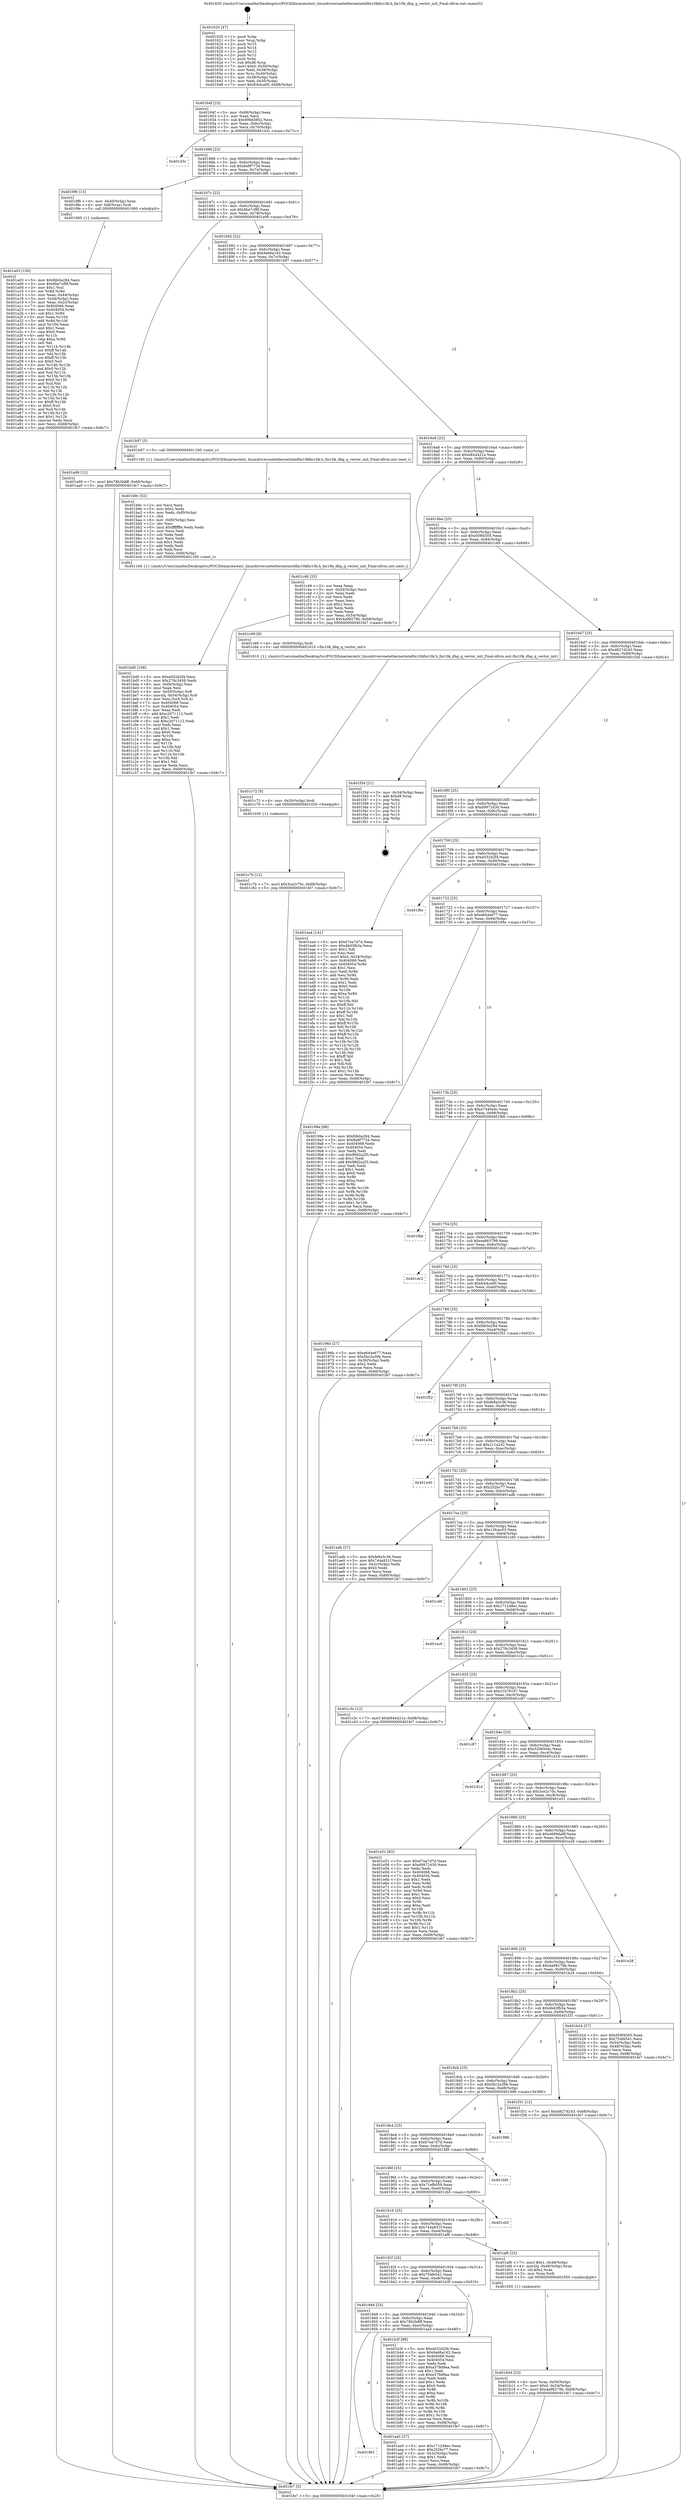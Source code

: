 digraph "0x401620" {
  label = "0x401620 (/mnt/c/Users/mathe/Desktop/tcc/POCII/binaries/extr_linuxdriversnetethernetintelfm10kfm10k.h_fm10k_dbg_q_vector_init_Final-ollvm.out::main(0))"
  labelloc = "t"
  node[shape=record]

  Entry [label="",width=0.3,height=0.3,shape=circle,fillcolor=black,style=filled]
  "0x40164f" [label="{
     0x40164f [23]\l
     | [instrs]\l
     &nbsp;&nbsp;0x40164f \<+3\>: mov -0x68(%rbp),%eax\l
     &nbsp;&nbsp;0x401652 \<+2\>: mov %eax,%ecx\l
     &nbsp;&nbsp;0x401654 \<+6\>: sub $0x896d3802,%ecx\l
     &nbsp;&nbsp;0x40165a \<+3\>: mov %eax,-0x6c(%rbp)\l
     &nbsp;&nbsp;0x40165d \<+3\>: mov %ecx,-0x70(%rbp)\l
     &nbsp;&nbsp;0x401660 \<+6\>: je 0000000000401d3c \<main+0x71c\>\l
  }"]
  "0x401d3c" [label="{
     0x401d3c\l
  }", style=dashed]
  "0x401666" [label="{
     0x401666 [22]\l
     | [instrs]\l
     &nbsp;&nbsp;0x401666 \<+5\>: jmp 000000000040166b \<main+0x4b\>\l
     &nbsp;&nbsp;0x40166b \<+3\>: mov -0x6c(%rbp),%eax\l
     &nbsp;&nbsp;0x40166e \<+5\>: sub $0x8a9f7734,%eax\l
     &nbsp;&nbsp;0x401673 \<+3\>: mov %eax,-0x74(%rbp)\l
     &nbsp;&nbsp;0x401676 \<+6\>: je 00000000004019f6 \<main+0x3d6\>\l
  }"]
  Exit [label="",width=0.3,height=0.3,shape=circle,fillcolor=black,style=filled,peripheries=2]
  "0x4019f6" [label="{
     0x4019f6 [13]\l
     | [instrs]\l
     &nbsp;&nbsp;0x4019f6 \<+4\>: mov -0x40(%rbp),%rax\l
     &nbsp;&nbsp;0x4019fa \<+4\>: mov 0x8(%rax),%rdi\l
     &nbsp;&nbsp;0x4019fe \<+5\>: call 0000000000401060 \<atoi@plt\>\l
     | [calls]\l
     &nbsp;&nbsp;0x401060 \{1\} (unknown)\l
  }"]
  "0x40167c" [label="{
     0x40167c [22]\l
     | [instrs]\l
     &nbsp;&nbsp;0x40167c \<+5\>: jmp 0000000000401681 \<main+0x61\>\l
     &nbsp;&nbsp;0x401681 \<+3\>: mov -0x6c(%rbp),%eax\l
     &nbsp;&nbsp;0x401684 \<+5\>: sub $0x8be7cf8f,%eax\l
     &nbsp;&nbsp;0x401689 \<+3\>: mov %eax,-0x78(%rbp)\l
     &nbsp;&nbsp;0x40168c \<+6\>: je 0000000000401a99 \<main+0x479\>\l
  }"]
  "0x401c7b" [label="{
     0x401c7b [12]\l
     | [instrs]\l
     &nbsp;&nbsp;0x401c7b \<+7\>: movl $0x3ce2c70c,-0x68(%rbp)\l
     &nbsp;&nbsp;0x401c82 \<+5\>: jmp 0000000000401fe7 \<main+0x9c7\>\l
  }"]
  "0x401a99" [label="{
     0x401a99 [12]\l
     | [instrs]\l
     &nbsp;&nbsp;0x401a99 \<+7\>: movl $0x78b3b8ff,-0x68(%rbp)\l
     &nbsp;&nbsp;0x401aa0 \<+5\>: jmp 0000000000401fe7 \<main+0x9c7\>\l
  }"]
  "0x401692" [label="{
     0x401692 [22]\l
     | [instrs]\l
     &nbsp;&nbsp;0x401692 \<+5\>: jmp 0000000000401697 \<main+0x77\>\l
     &nbsp;&nbsp;0x401697 \<+3\>: mov -0x6c(%rbp),%eax\l
     &nbsp;&nbsp;0x40169a \<+5\>: sub $0x9a66a162,%eax\l
     &nbsp;&nbsp;0x40169f \<+3\>: mov %eax,-0x7c(%rbp)\l
     &nbsp;&nbsp;0x4016a2 \<+6\>: je 0000000000401b97 \<main+0x577\>\l
  }"]
  "0x401c72" [label="{
     0x401c72 [9]\l
     | [instrs]\l
     &nbsp;&nbsp;0x401c72 \<+4\>: mov -0x50(%rbp),%rdi\l
     &nbsp;&nbsp;0x401c76 \<+5\>: call 0000000000401030 \<free@plt\>\l
     | [calls]\l
     &nbsp;&nbsp;0x401030 \{1\} (unknown)\l
  }"]
  "0x401b97" [label="{
     0x401b97 [5]\l
     | [instrs]\l
     &nbsp;&nbsp;0x401b97 \<+5\>: call 0000000000401160 \<next_i\>\l
     | [calls]\l
     &nbsp;&nbsp;0x401160 \{1\} (/mnt/c/Users/mathe/Desktop/tcc/POCII/binaries/extr_linuxdriversnetethernetintelfm10kfm10k.h_fm10k_dbg_q_vector_init_Final-ollvm.out::next_i)\l
  }"]
  "0x4016a8" [label="{
     0x4016a8 [22]\l
     | [instrs]\l
     &nbsp;&nbsp;0x4016a8 \<+5\>: jmp 00000000004016ad \<main+0x8d\>\l
     &nbsp;&nbsp;0x4016ad \<+3\>: mov -0x6c(%rbp),%eax\l
     &nbsp;&nbsp;0x4016b0 \<+5\>: sub $0xb844421e,%eax\l
     &nbsp;&nbsp;0x4016b5 \<+3\>: mov %eax,-0x80(%rbp)\l
     &nbsp;&nbsp;0x4016b8 \<+6\>: je 0000000000401c48 \<main+0x628\>\l
  }"]
  "0x401bd0" [label="{
     0x401bd0 [108]\l
     | [instrs]\l
     &nbsp;&nbsp;0x401bd0 \<+5\>: mov $0xe032d2f4,%ecx\l
     &nbsp;&nbsp;0x401bd5 \<+5\>: mov $0x278c3458,%edx\l
     &nbsp;&nbsp;0x401bda \<+6\>: mov -0xf4(%rbp),%esi\l
     &nbsp;&nbsp;0x401be0 \<+3\>: imul %eax,%esi\l
     &nbsp;&nbsp;0x401be3 \<+4\>: mov -0x50(%rbp),%r8\l
     &nbsp;&nbsp;0x401be7 \<+4\>: movslq -0x54(%rbp),%r9\l
     &nbsp;&nbsp;0x401beb \<+4\>: mov %esi,(%r8,%r9,4)\l
     &nbsp;&nbsp;0x401bef \<+7\>: mov 0x404068,%eax\l
     &nbsp;&nbsp;0x401bf6 \<+7\>: mov 0x404054,%esi\l
     &nbsp;&nbsp;0x401bfd \<+2\>: mov %eax,%edi\l
     &nbsp;&nbsp;0x401bff \<+6\>: add $0xc2071112,%edi\l
     &nbsp;&nbsp;0x401c05 \<+3\>: sub $0x1,%edi\l
     &nbsp;&nbsp;0x401c08 \<+6\>: sub $0xc2071112,%edi\l
     &nbsp;&nbsp;0x401c0e \<+3\>: imul %edi,%eax\l
     &nbsp;&nbsp;0x401c11 \<+3\>: and $0x1,%eax\l
     &nbsp;&nbsp;0x401c14 \<+3\>: cmp $0x0,%eax\l
     &nbsp;&nbsp;0x401c17 \<+4\>: sete %r10b\l
     &nbsp;&nbsp;0x401c1b \<+3\>: cmp $0xa,%esi\l
     &nbsp;&nbsp;0x401c1e \<+4\>: setl %r11b\l
     &nbsp;&nbsp;0x401c22 \<+3\>: mov %r10b,%bl\l
     &nbsp;&nbsp;0x401c25 \<+3\>: and %r11b,%bl\l
     &nbsp;&nbsp;0x401c28 \<+3\>: xor %r11b,%r10b\l
     &nbsp;&nbsp;0x401c2b \<+3\>: or %r10b,%bl\l
     &nbsp;&nbsp;0x401c2e \<+3\>: test $0x1,%bl\l
     &nbsp;&nbsp;0x401c31 \<+3\>: cmovne %edx,%ecx\l
     &nbsp;&nbsp;0x401c34 \<+3\>: mov %ecx,-0x68(%rbp)\l
     &nbsp;&nbsp;0x401c37 \<+5\>: jmp 0000000000401fe7 \<main+0x9c7\>\l
  }"]
  "0x401c48" [label="{
     0x401c48 [33]\l
     | [instrs]\l
     &nbsp;&nbsp;0x401c48 \<+2\>: xor %eax,%eax\l
     &nbsp;&nbsp;0x401c4a \<+3\>: mov -0x54(%rbp),%ecx\l
     &nbsp;&nbsp;0x401c4d \<+2\>: mov %eax,%edx\l
     &nbsp;&nbsp;0x401c4f \<+2\>: sub %ecx,%edx\l
     &nbsp;&nbsp;0x401c51 \<+2\>: mov %eax,%ecx\l
     &nbsp;&nbsp;0x401c53 \<+3\>: sub $0x1,%ecx\l
     &nbsp;&nbsp;0x401c56 \<+2\>: add %ecx,%edx\l
     &nbsp;&nbsp;0x401c58 \<+2\>: sub %edx,%eax\l
     &nbsp;&nbsp;0x401c5a \<+3\>: mov %eax,-0x54(%rbp)\l
     &nbsp;&nbsp;0x401c5d \<+7\>: movl $0x4a98279b,-0x68(%rbp)\l
     &nbsp;&nbsp;0x401c64 \<+5\>: jmp 0000000000401fe7 \<main+0x9c7\>\l
  }"]
  "0x4016be" [label="{
     0x4016be [25]\l
     | [instrs]\l
     &nbsp;&nbsp;0x4016be \<+5\>: jmp 00000000004016c3 \<main+0xa3\>\l
     &nbsp;&nbsp;0x4016c3 \<+3\>: mov -0x6c(%rbp),%eax\l
     &nbsp;&nbsp;0x4016c6 \<+5\>: sub $0xd59f4505,%eax\l
     &nbsp;&nbsp;0x4016cb \<+6\>: mov %eax,-0x84(%rbp)\l
     &nbsp;&nbsp;0x4016d1 \<+6\>: je 0000000000401c69 \<main+0x649\>\l
  }"]
  "0x401b9c" [label="{
     0x401b9c [52]\l
     | [instrs]\l
     &nbsp;&nbsp;0x401b9c \<+2\>: xor %ecx,%ecx\l
     &nbsp;&nbsp;0x401b9e \<+5\>: mov $0x2,%edx\l
     &nbsp;&nbsp;0x401ba3 \<+6\>: mov %edx,-0xf0(%rbp)\l
     &nbsp;&nbsp;0x401ba9 \<+1\>: cltd\l
     &nbsp;&nbsp;0x401baa \<+6\>: mov -0xf0(%rbp),%esi\l
     &nbsp;&nbsp;0x401bb0 \<+2\>: idiv %esi\l
     &nbsp;&nbsp;0x401bb2 \<+6\>: imul $0xfffffffe,%edx,%edx\l
     &nbsp;&nbsp;0x401bb8 \<+2\>: mov %ecx,%edi\l
     &nbsp;&nbsp;0x401bba \<+2\>: sub %edx,%edi\l
     &nbsp;&nbsp;0x401bbc \<+2\>: mov %ecx,%edx\l
     &nbsp;&nbsp;0x401bbe \<+3\>: sub $0x1,%edx\l
     &nbsp;&nbsp;0x401bc1 \<+2\>: add %edx,%edi\l
     &nbsp;&nbsp;0x401bc3 \<+2\>: sub %edi,%ecx\l
     &nbsp;&nbsp;0x401bc5 \<+6\>: mov %ecx,-0xf4(%rbp)\l
     &nbsp;&nbsp;0x401bcb \<+5\>: call 0000000000401160 \<next_i\>\l
     | [calls]\l
     &nbsp;&nbsp;0x401160 \{1\} (/mnt/c/Users/mathe/Desktop/tcc/POCII/binaries/extr_linuxdriversnetethernetintelfm10kfm10k.h_fm10k_dbg_q_vector_init_Final-ollvm.out::next_i)\l
  }"]
  "0x401c69" [label="{
     0x401c69 [9]\l
     | [instrs]\l
     &nbsp;&nbsp;0x401c69 \<+4\>: mov -0x50(%rbp),%rdi\l
     &nbsp;&nbsp;0x401c6d \<+5\>: call 0000000000401610 \<fm10k_dbg_q_vector_init\>\l
     | [calls]\l
     &nbsp;&nbsp;0x401610 \{1\} (/mnt/c/Users/mathe/Desktop/tcc/POCII/binaries/extr_linuxdriversnetethernetintelfm10kfm10k.h_fm10k_dbg_q_vector_init_Final-ollvm.out::fm10k_dbg_q_vector_init)\l
  }"]
  "0x4016d7" [label="{
     0x4016d7 [25]\l
     | [instrs]\l
     &nbsp;&nbsp;0x4016d7 \<+5\>: jmp 00000000004016dc \<main+0xbc\>\l
     &nbsp;&nbsp;0x4016dc \<+3\>: mov -0x6c(%rbp),%eax\l
     &nbsp;&nbsp;0x4016df \<+5\>: sub $0xd827d243,%eax\l
     &nbsp;&nbsp;0x4016e4 \<+6\>: mov %eax,-0x88(%rbp)\l
     &nbsp;&nbsp;0x4016ea \<+6\>: je 0000000000401f3d \<main+0x91d\>\l
  }"]
  "0x401b0d" [label="{
     0x401b0d [23]\l
     | [instrs]\l
     &nbsp;&nbsp;0x401b0d \<+4\>: mov %rax,-0x50(%rbp)\l
     &nbsp;&nbsp;0x401b11 \<+7\>: movl $0x0,-0x54(%rbp)\l
     &nbsp;&nbsp;0x401b18 \<+7\>: movl $0x4a98279b,-0x68(%rbp)\l
     &nbsp;&nbsp;0x401b1f \<+5\>: jmp 0000000000401fe7 \<main+0x9c7\>\l
  }"]
  "0x401f3d" [label="{
     0x401f3d [21]\l
     | [instrs]\l
     &nbsp;&nbsp;0x401f3d \<+3\>: mov -0x34(%rbp),%eax\l
     &nbsp;&nbsp;0x401f40 \<+7\>: add $0xd8,%rsp\l
     &nbsp;&nbsp;0x401f47 \<+1\>: pop %rbx\l
     &nbsp;&nbsp;0x401f48 \<+2\>: pop %r12\l
     &nbsp;&nbsp;0x401f4a \<+2\>: pop %r13\l
     &nbsp;&nbsp;0x401f4c \<+2\>: pop %r14\l
     &nbsp;&nbsp;0x401f4e \<+2\>: pop %r15\l
     &nbsp;&nbsp;0x401f50 \<+1\>: pop %rbp\l
     &nbsp;&nbsp;0x401f51 \<+1\>: ret\l
  }"]
  "0x4016f0" [label="{
     0x4016f0 [25]\l
     | [instrs]\l
     &nbsp;&nbsp;0x4016f0 \<+5\>: jmp 00000000004016f5 \<main+0xd5\>\l
     &nbsp;&nbsp;0x4016f5 \<+3\>: mov -0x6c(%rbp),%eax\l
     &nbsp;&nbsp;0x4016f8 \<+5\>: sub $0xd9972430,%eax\l
     &nbsp;&nbsp;0x4016fd \<+6\>: mov %eax,-0x8c(%rbp)\l
     &nbsp;&nbsp;0x401703 \<+6\>: je 0000000000401ea4 \<main+0x884\>\l
  }"]
  "0x401961" [label="{
     0x401961\l
  }", style=dashed]
  "0x401ea4" [label="{
     0x401ea4 [141]\l
     | [instrs]\l
     &nbsp;&nbsp;0x401ea4 \<+5\>: mov $0x67ea7d7d,%eax\l
     &nbsp;&nbsp;0x401ea9 \<+5\>: mov $0x4bd3fb3a,%ecx\l
     &nbsp;&nbsp;0x401eae \<+2\>: mov $0x1,%dl\l
     &nbsp;&nbsp;0x401eb0 \<+2\>: xor %esi,%esi\l
     &nbsp;&nbsp;0x401eb2 \<+7\>: movl $0x0,-0x34(%rbp)\l
     &nbsp;&nbsp;0x401eb9 \<+7\>: mov 0x404068,%edi\l
     &nbsp;&nbsp;0x401ec0 \<+8\>: mov 0x404054,%r8d\l
     &nbsp;&nbsp;0x401ec8 \<+3\>: sub $0x1,%esi\l
     &nbsp;&nbsp;0x401ecb \<+3\>: mov %edi,%r9d\l
     &nbsp;&nbsp;0x401ece \<+3\>: add %esi,%r9d\l
     &nbsp;&nbsp;0x401ed1 \<+4\>: imul %r9d,%edi\l
     &nbsp;&nbsp;0x401ed5 \<+3\>: and $0x1,%edi\l
     &nbsp;&nbsp;0x401ed8 \<+3\>: cmp $0x0,%edi\l
     &nbsp;&nbsp;0x401edb \<+4\>: sete %r10b\l
     &nbsp;&nbsp;0x401edf \<+4\>: cmp $0xa,%r8d\l
     &nbsp;&nbsp;0x401ee3 \<+4\>: setl %r11b\l
     &nbsp;&nbsp;0x401ee7 \<+3\>: mov %r10b,%bl\l
     &nbsp;&nbsp;0x401eea \<+3\>: xor $0xff,%bl\l
     &nbsp;&nbsp;0x401eed \<+3\>: mov %r11b,%r14b\l
     &nbsp;&nbsp;0x401ef0 \<+4\>: xor $0xff,%r14b\l
     &nbsp;&nbsp;0x401ef4 \<+3\>: xor $0x1,%dl\l
     &nbsp;&nbsp;0x401ef7 \<+3\>: mov %bl,%r15b\l
     &nbsp;&nbsp;0x401efa \<+4\>: and $0xff,%r15b\l
     &nbsp;&nbsp;0x401efe \<+3\>: and %dl,%r10b\l
     &nbsp;&nbsp;0x401f01 \<+3\>: mov %r14b,%r12b\l
     &nbsp;&nbsp;0x401f04 \<+4\>: and $0xff,%r12b\l
     &nbsp;&nbsp;0x401f08 \<+3\>: and %dl,%r11b\l
     &nbsp;&nbsp;0x401f0b \<+3\>: or %r10b,%r15b\l
     &nbsp;&nbsp;0x401f0e \<+3\>: or %r11b,%r12b\l
     &nbsp;&nbsp;0x401f11 \<+3\>: xor %r12b,%r15b\l
     &nbsp;&nbsp;0x401f14 \<+3\>: or %r14b,%bl\l
     &nbsp;&nbsp;0x401f17 \<+3\>: xor $0xff,%bl\l
     &nbsp;&nbsp;0x401f1a \<+3\>: or $0x1,%dl\l
     &nbsp;&nbsp;0x401f1d \<+2\>: and %dl,%bl\l
     &nbsp;&nbsp;0x401f1f \<+3\>: or %bl,%r15b\l
     &nbsp;&nbsp;0x401f22 \<+4\>: test $0x1,%r15b\l
     &nbsp;&nbsp;0x401f26 \<+3\>: cmovne %ecx,%eax\l
     &nbsp;&nbsp;0x401f29 \<+3\>: mov %eax,-0x68(%rbp)\l
     &nbsp;&nbsp;0x401f2c \<+5\>: jmp 0000000000401fe7 \<main+0x9c7\>\l
  }"]
  "0x401709" [label="{
     0x401709 [25]\l
     | [instrs]\l
     &nbsp;&nbsp;0x401709 \<+5\>: jmp 000000000040170e \<main+0xee\>\l
     &nbsp;&nbsp;0x40170e \<+3\>: mov -0x6c(%rbp),%eax\l
     &nbsp;&nbsp;0x401711 \<+5\>: sub $0xe032d2f4,%eax\l
     &nbsp;&nbsp;0x401716 \<+6\>: mov %eax,-0x90(%rbp)\l
     &nbsp;&nbsp;0x40171c \<+6\>: je 0000000000401f6e \<main+0x94e\>\l
  }"]
  "0x401aa5" [label="{
     0x401aa5 [27]\l
     | [instrs]\l
     &nbsp;&nbsp;0x401aa5 \<+5\>: mov $0x171248ec,%eax\l
     &nbsp;&nbsp;0x401aaa \<+5\>: mov $0x252bc77,%ecx\l
     &nbsp;&nbsp;0x401aaf \<+3\>: mov -0x2c(%rbp),%edx\l
     &nbsp;&nbsp;0x401ab2 \<+3\>: cmp $0x1,%edx\l
     &nbsp;&nbsp;0x401ab5 \<+3\>: cmovl %ecx,%eax\l
     &nbsp;&nbsp;0x401ab8 \<+3\>: mov %eax,-0x68(%rbp)\l
     &nbsp;&nbsp;0x401abb \<+5\>: jmp 0000000000401fe7 \<main+0x9c7\>\l
  }"]
  "0x401f6e" [label="{
     0x401f6e\l
  }", style=dashed]
  "0x401722" [label="{
     0x401722 [25]\l
     | [instrs]\l
     &nbsp;&nbsp;0x401722 \<+5\>: jmp 0000000000401727 \<main+0x107\>\l
     &nbsp;&nbsp;0x401727 \<+3\>: mov -0x6c(%rbp),%eax\l
     &nbsp;&nbsp;0x40172a \<+5\>: sub $0xe644e677,%eax\l
     &nbsp;&nbsp;0x40172f \<+6\>: mov %eax,-0x94(%rbp)\l
     &nbsp;&nbsp;0x401735 \<+6\>: je 000000000040199e \<main+0x37e\>\l
  }"]
  "0x401948" [label="{
     0x401948 [25]\l
     | [instrs]\l
     &nbsp;&nbsp;0x401948 \<+5\>: jmp 000000000040194d \<main+0x32d\>\l
     &nbsp;&nbsp;0x40194d \<+3\>: mov -0x6c(%rbp),%eax\l
     &nbsp;&nbsp;0x401950 \<+5\>: sub $0x78b3b8ff,%eax\l
     &nbsp;&nbsp;0x401955 \<+6\>: mov %eax,-0xec(%rbp)\l
     &nbsp;&nbsp;0x40195b \<+6\>: je 0000000000401aa5 \<main+0x485\>\l
  }"]
  "0x40199e" [label="{
     0x40199e [88]\l
     | [instrs]\l
     &nbsp;&nbsp;0x40199e \<+5\>: mov $0xfdb0a284,%eax\l
     &nbsp;&nbsp;0x4019a3 \<+5\>: mov $0x8a9f7734,%ecx\l
     &nbsp;&nbsp;0x4019a8 \<+7\>: mov 0x404068,%edx\l
     &nbsp;&nbsp;0x4019af \<+7\>: mov 0x404054,%esi\l
     &nbsp;&nbsp;0x4019b6 \<+2\>: mov %edx,%edi\l
     &nbsp;&nbsp;0x4019b8 \<+6\>: sub $0x98d2a2f3,%edi\l
     &nbsp;&nbsp;0x4019be \<+3\>: sub $0x1,%edi\l
     &nbsp;&nbsp;0x4019c1 \<+6\>: add $0x98d2a2f3,%edi\l
     &nbsp;&nbsp;0x4019c7 \<+3\>: imul %edi,%edx\l
     &nbsp;&nbsp;0x4019ca \<+3\>: and $0x1,%edx\l
     &nbsp;&nbsp;0x4019cd \<+3\>: cmp $0x0,%edx\l
     &nbsp;&nbsp;0x4019d0 \<+4\>: sete %r8b\l
     &nbsp;&nbsp;0x4019d4 \<+3\>: cmp $0xa,%esi\l
     &nbsp;&nbsp;0x4019d7 \<+4\>: setl %r9b\l
     &nbsp;&nbsp;0x4019db \<+3\>: mov %r8b,%r10b\l
     &nbsp;&nbsp;0x4019de \<+3\>: and %r9b,%r10b\l
     &nbsp;&nbsp;0x4019e1 \<+3\>: xor %r9b,%r8b\l
     &nbsp;&nbsp;0x4019e4 \<+3\>: or %r8b,%r10b\l
     &nbsp;&nbsp;0x4019e7 \<+4\>: test $0x1,%r10b\l
     &nbsp;&nbsp;0x4019eb \<+3\>: cmovne %ecx,%eax\l
     &nbsp;&nbsp;0x4019ee \<+3\>: mov %eax,-0x68(%rbp)\l
     &nbsp;&nbsp;0x4019f1 \<+5\>: jmp 0000000000401fe7 \<main+0x9c7\>\l
  }"]
  "0x40173b" [label="{
     0x40173b [25]\l
     | [instrs]\l
     &nbsp;&nbsp;0x40173b \<+5\>: jmp 0000000000401740 \<main+0x120\>\l
     &nbsp;&nbsp;0x401740 \<+3\>: mov -0x6c(%rbp),%eax\l
     &nbsp;&nbsp;0x401743 \<+5\>: sub $0xe7449a4c,%eax\l
     &nbsp;&nbsp;0x401748 \<+6\>: mov %eax,-0x98(%rbp)\l
     &nbsp;&nbsp;0x40174e \<+6\>: je 0000000000401fbb \<main+0x99b\>\l
  }"]
  "0x401b3f" [label="{
     0x401b3f [88]\l
     | [instrs]\l
     &nbsp;&nbsp;0x401b3f \<+5\>: mov $0xe032d2f4,%eax\l
     &nbsp;&nbsp;0x401b44 \<+5\>: mov $0x9a66a162,%ecx\l
     &nbsp;&nbsp;0x401b49 \<+7\>: mov 0x404068,%edx\l
     &nbsp;&nbsp;0x401b50 \<+7\>: mov 0x404054,%esi\l
     &nbsp;&nbsp;0x401b57 \<+2\>: mov %edx,%edi\l
     &nbsp;&nbsp;0x401b59 \<+6\>: add $0xa378d9aa,%edi\l
     &nbsp;&nbsp;0x401b5f \<+3\>: sub $0x1,%edi\l
     &nbsp;&nbsp;0x401b62 \<+6\>: sub $0xa378d9aa,%edi\l
     &nbsp;&nbsp;0x401b68 \<+3\>: imul %edi,%edx\l
     &nbsp;&nbsp;0x401b6b \<+3\>: and $0x1,%edx\l
     &nbsp;&nbsp;0x401b6e \<+3\>: cmp $0x0,%edx\l
     &nbsp;&nbsp;0x401b71 \<+4\>: sete %r8b\l
     &nbsp;&nbsp;0x401b75 \<+3\>: cmp $0xa,%esi\l
     &nbsp;&nbsp;0x401b78 \<+4\>: setl %r9b\l
     &nbsp;&nbsp;0x401b7c \<+3\>: mov %r8b,%r10b\l
     &nbsp;&nbsp;0x401b7f \<+3\>: and %r9b,%r10b\l
     &nbsp;&nbsp;0x401b82 \<+3\>: xor %r9b,%r8b\l
     &nbsp;&nbsp;0x401b85 \<+3\>: or %r8b,%r10b\l
     &nbsp;&nbsp;0x401b88 \<+4\>: test $0x1,%r10b\l
     &nbsp;&nbsp;0x401b8c \<+3\>: cmovne %ecx,%eax\l
     &nbsp;&nbsp;0x401b8f \<+3\>: mov %eax,-0x68(%rbp)\l
     &nbsp;&nbsp;0x401b92 \<+5\>: jmp 0000000000401fe7 \<main+0x9c7\>\l
  }"]
  "0x401fbb" [label="{
     0x401fbb\l
  }", style=dashed]
  "0x401754" [label="{
     0x401754 [25]\l
     | [instrs]\l
     &nbsp;&nbsp;0x401754 \<+5\>: jmp 0000000000401759 \<main+0x139\>\l
     &nbsp;&nbsp;0x401759 \<+3\>: mov -0x6c(%rbp),%eax\l
     &nbsp;&nbsp;0x40175c \<+5\>: sub $0xea863799,%eax\l
     &nbsp;&nbsp;0x401761 \<+6\>: mov %eax,-0x9c(%rbp)\l
     &nbsp;&nbsp;0x401767 \<+6\>: je 0000000000401dc2 \<main+0x7a2\>\l
  }"]
  "0x40192f" [label="{
     0x40192f [25]\l
     | [instrs]\l
     &nbsp;&nbsp;0x40192f \<+5\>: jmp 0000000000401934 \<main+0x314\>\l
     &nbsp;&nbsp;0x401934 \<+3\>: mov -0x6c(%rbp),%eax\l
     &nbsp;&nbsp;0x401937 \<+5\>: sub $0x754fe541,%eax\l
     &nbsp;&nbsp;0x40193c \<+6\>: mov %eax,-0xe8(%rbp)\l
     &nbsp;&nbsp;0x401942 \<+6\>: je 0000000000401b3f \<main+0x51f\>\l
  }"]
  "0x401dc2" [label="{
     0x401dc2\l
  }", style=dashed]
  "0x40176d" [label="{
     0x40176d [25]\l
     | [instrs]\l
     &nbsp;&nbsp;0x40176d \<+5\>: jmp 0000000000401772 \<main+0x152\>\l
     &nbsp;&nbsp;0x401772 \<+3\>: mov -0x6c(%rbp),%eax\l
     &nbsp;&nbsp;0x401775 \<+5\>: sub $0xfcb4ca00,%eax\l
     &nbsp;&nbsp;0x40177a \<+6\>: mov %eax,-0xa0(%rbp)\l
     &nbsp;&nbsp;0x401780 \<+6\>: je 000000000040196b \<main+0x34b\>\l
  }"]
  "0x401af6" [label="{
     0x401af6 [23]\l
     | [instrs]\l
     &nbsp;&nbsp;0x401af6 \<+7\>: movl $0x1,-0x48(%rbp)\l
     &nbsp;&nbsp;0x401afd \<+4\>: movslq -0x48(%rbp),%rax\l
     &nbsp;&nbsp;0x401b01 \<+4\>: shl $0x2,%rax\l
     &nbsp;&nbsp;0x401b05 \<+3\>: mov %rax,%rdi\l
     &nbsp;&nbsp;0x401b08 \<+5\>: call 0000000000401050 \<malloc@plt\>\l
     | [calls]\l
     &nbsp;&nbsp;0x401050 \{1\} (unknown)\l
  }"]
  "0x40196b" [label="{
     0x40196b [27]\l
     | [instrs]\l
     &nbsp;&nbsp;0x40196b \<+5\>: mov $0xe644e677,%eax\l
     &nbsp;&nbsp;0x401970 \<+5\>: mov $0x5bc2a39b,%ecx\l
     &nbsp;&nbsp;0x401975 \<+3\>: mov -0x30(%rbp),%edx\l
     &nbsp;&nbsp;0x401978 \<+3\>: cmp $0x2,%edx\l
     &nbsp;&nbsp;0x40197b \<+3\>: cmovne %ecx,%eax\l
     &nbsp;&nbsp;0x40197e \<+3\>: mov %eax,-0x68(%rbp)\l
     &nbsp;&nbsp;0x401981 \<+5\>: jmp 0000000000401fe7 \<main+0x9c7\>\l
  }"]
  "0x401786" [label="{
     0x401786 [25]\l
     | [instrs]\l
     &nbsp;&nbsp;0x401786 \<+5\>: jmp 000000000040178b \<main+0x16b\>\l
     &nbsp;&nbsp;0x40178b \<+3\>: mov -0x6c(%rbp),%eax\l
     &nbsp;&nbsp;0x40178e \<+5\>: sub $0xfdb0a284,%eax\l
     &nbsp;&nbsp;0x401793 \<+6\>: mov %eax,-0xa4(%rbp)\l
     &nbsp;&nbsp;0x401799 \<+6\>: je 0000000000401f52 \<main+0x932\>\l
  }"]
  "0x401fe7" [label="{
     0x401fe7 [5]\l
     | [instrs]\l
     &nbsp;&nbsp;0x401fe7 \<+5\>: jmp 000000000040164f \<main+0x2f\>\l
  }"]
  "0x401620" [label="{
     0x401620 [47]\l
     | [instrs]\l
     &nbsp;&nbsp;0x401620 \<+1\>: push %rbp\l
     &nbsp;&nbsp;0x401621 \<+3\>: mov %rsp,%rbp\l
     &nbsp;&nbsp;0x401624 \<+2\>: push %r15\l
     &nbsp;&nbsp;0x401626 \<+2\>: push %r14\l
     &nbsp;&nbsp;0x401628 \<+2\>: push %r13\l
     &nbsp;&nbsp;0x40162a \<+2\>: push %r12\l
     &nbsp;&nbsp;0x40162c \<+1\>: push %rbx\l
     &nbsp;&nbsp;0x40162d \<+7\>: sub $0xd8,%rsp\l
     &nbsp;&nbsp;0x401634 \<+7\>: movl $0x0,-0x34(%rbp)\l
     &nbsp;&nbsp;0x40163b \<+3\>: mov %edi,-0x38(%rbp)\l
     &nbsp;&nbsp;0x40163e \<+4\>: mov %rsi,-0x40(%rbp)\l
     &nbsp;&nbsp;0x401642 \<+3\>: mov -0x38(%rbp),%edi\l
     &nbsp;&nbsp;0x401645 \<+3\>: mov %edi,-0x30(%rbp)\l
     &nbsp;&nbsp;0x401648 \<+7\>: movl $0xfcb4ca00,-0x68(%rbp)\l
  }"]
  "0x401a03" [label="{
     0x401a03 [150]\l
     | [instrs]\l
     &nbsp;&nbsp;0x401a03 \<+5\>: mov $0xfdb0a284,%ecx\l
     &nbsp;&nbsp;0x401a08 \<+5\>: mov $0x8be7cf8f,%edx\l
     &nbsp;&nbsp;0x401a0d \<+3\>: mov $0x1,%sil\l
     &nbsp;&nbsp;0x401a10 \<+3\>: xor %r8d,%r8d\l
     &nbsp;&nbsp;0x401a13 \<+3\>: mov %eax,-0x44(%rbp)\l
     &nbsp;&nbsp;0x401a16 \<+3\>: mov -0x44(%rbp),%eax\l
     &nbsp;&nbsp;0x401a19 \<+3\>: mov %eax,-0x2c(%rbp)\l
     &nbsp;&nbsp;0x401a1c \<+7\>: mov 0x404068,%eax\l
     &nbsp;&nbsp;0x401a23 \<+8\>: mov 0x404054,%r9d\l
     &nbsp;&nbsp;0x401a2b \<+4\>: sub $0x1,%r8d\l
     &nbsp;&nbsp;0x401a2f \<+3\>: mov %eax,%r10d\l
     &nbsp;&nbsp;0x401a32 \<+3\>: add %r8d,%r10d\l
     &nbsp;&nbsp;0x401a35 \<+4\>: imul %r10d,%eax\l
     &nbsp;&nbsp;0x401a39 \<+3\>: and $0x1,%eax\l
     &nbsp;&nbsp;0x401a3c \<+3\>: cmp $0x0,%eax\l
     &nbsp;&nbsp;0x401a3f \<+4\>: sete %r11b\l
     &nbsp;&nbsp;0x401a43 \<+4\>: cmp $0xa,%r9d\l
     &nbsp;&nbsp;0x401a47 \<+3\>: setl %bl\l
     &nbsp;&nbsp;0x401a4a \<+3\>: mov %r11b,%r14b\l
     &nbsp;&nbsp;0x401a4d \<+4\>: xor $0xff,%r14b\l
     &nbsp;&nbsp;0x401a51 \<+3\>: mov %bl,%r15b\l
     &nbsp;&nbsp;0x401a54 \<+4\>: xor $0xff,%r15b\l
     &nbsp;&nbsp;0x401a58 \<+4\>: xor $0x0,%sil\l
     &nbsp;&nbsp;0x401a5c \<+3\>: mov %r14b,%r12b\l
     &nbsp;&nbsp;0x401a5f \<+4\>: and $0x0,%r12b\l
     &nbsp;&nbsp;0x401a63 \<+3\>: and %sil,%r11b\l
     &nbsp;&nbsp;0x401a66 \<+3\>: mov %r15b,%r13b\l
     &nbsp;&nbsp;0x401a69 \<+4\>: and $0x0,%r13b\l
     &nbsp;&nbsp;0x401a6d \<+3\>: and %sil,%bl\l
     &nbsp;&nbsp;0x401a70 \<+3\>: or %r11b,%r12b\l
     &nbsp;&nbsp;0x401a73 \<+3\>: or %bl,%r13b\l
     &nbsp;&nbsp;0x401a76 \<+3\>: xor %r13b,%r12b\l
     &nbsp;&nbsp;0x401a79 \<+3\>: or %r15b,%r14b\l
     &nbsp;&nbsp;0x401a7c \<+4\>: xor $0xff,%r14b\l
     &nbsp;&nbsp;0x401a80 \<+4\>: or $0x0,%sil\l
     &nbsp;&nbsp;0x401a84 \<+3\>: and %sil,%r14b\l
     &nbsp;&nbsp;0x401a87 \<+3\>: or %r14b,%r12b\l
     &nbsp;&nbsp;0x401a8a \<+4\>: test $0x1,%r12b\l
     &nbsp;&nbsp;0x401a8e \<+3\>: cmovne %edx,%ecx\l
     &nbsp;&nbsp;0x401a91 \<+3\>: mov %ecx,-0x68(%rbp)\l
     &nbsp;&nbsp;0x401a94 \<+5\>: jmp 0000000000401fe7 \<main+0x9c7\>\l
  }"]
  "0x401916" [label="{
     0x401916 [25]\l
     | [instrs]\l
     &nbsp;&nbsp;0x401916 \<+5\>: jmp 000000000040191b \<main+0x2fb\>\l
     &nbsp;&nbsp;0x40191b \<+3\>: mov -0x6c(%rbp),%eax\l
     &nbsp;&nbsp;0x40191e \<+5\>: sub $0x744a831f,%eax\l
     &nbsp;&nbsp;0x401923 \<+6\>: mov %eax,-0xe4(%rbp)\l
     &nbsp;&nbsp;0x401929 \<+6\>: je 0000000000401af6 \<main+0x4d6\>\l
  }"]
  "0x401f52" [label="{
     0x401f52\l
  }", style=dashed]
  "0x40179f" [label="{
     0x40179f [25]\l
     | [instrs]\l
     &nbsp;&nbsp;0x40179f \<+5\>: jmp 00000000004017a4 \<main+0x184\>\l
     &nbsp;&nbsp;0x4017a4 \<+3\>: mov -0x6c(%rbp),%eax\l
     &nbsp;&nbsp;0x4017a7 \<+5\>: sub $0xfe8a3c36,%eax\l
     &nbsp;&nbsp;0x4017ac \<+6\>: mov %eax,-0xa8(%rbp)\l
     &nbsp;&nbsp;0x4017b2 \<+6\>: je 0000000000401e34 \<main+0x814\>\l
  }"]
  "0x401cb5" [label="{
     0x401cb5\l
  }", style=dashed]
  "0x401e34" [label="{
     0x401e34\l
  }", style=dashed]
  "0x4017b8" [label="{
     0x4017b8 [25]\l
     | [instrs]\l
     &nbsp;&nbsp;0x4017b8 \<+5\>: jmp 00000000004017bd \<main+0x19d\>\l
     &nbsp;&nbsp;0x4017bd \<+3\>: mov -0x6c(%rbp),%eax\l
     &nbsp;&nbsp;0x4017c0 \<+5\>: sub $0x211a242,%eax\l
     &nbsp;&nbsp;0x4017c5 \<+6\>: mov %eax,-0xac(%rbp)\l
     &nbsp;&nbsp;0x4017cb \<+6\>: je 0000000000401e40 \<main+0x820\>\l
  }"]
  "0x4018fd" [label="{
     0x4018fd [25]\l
     | [instrs]\l
     &nbsp;&nbsp;0x4018fd \<+5\>: jmp 0000000000401902 \<main+0x2e2\>\l
     &nbsp;&nbsp;0x401902 \<+3\>: mov -0x6c(%rbp),%eax\l
     &nbsp;&nbsp;0x401905 \<+5\>: sub $0x71efb059,%eax\l
     &nbsp;&nbsp;0x40190a \<+6\>: mov %eax,-0xe0(%rbp)\l
     &nbsp;&nbsp;0x401910 \<+6\>: je 0000000000401cb5 \<main+0x695\>\l
  }"]
  "0x401e40" [label="{
     0x401e40\l
  }", style=dashed]
  "0x4017d1" [label="{
     0x4017d1 [25]\l
     | [instrs]\l
     &nbsp;&nbsp;0x4017d1 \<+5\>: jmp 00000000004017d6 \<main+0x1b6\>\l
     &nbsp;&nbsp;0x4017d6 \<+3\>: mov -0x6c(%rbp),%eax\l
     &nbsp;&nbsp;0x4017d9 \<+5\>: sub $0x252bc77,%eax\l
     &nbsp;&nbsp;0x4017de \<+6\>: mov %eax,-0xb0(%rbp)\l
     &nbsp;&nbsp;0x4017e4 \<+6\>: je 0000000000401adb \<main+0x4bb\>\l
  }"]
  "0x401fd9" [label="{
     0x401fd9\l
  }", style=dashed]
  "0x401adb" [label="{
     0x401adb [27]\l
     | [instrs]\l
     &nbsp;&nbsp;0x401adb \<+5\>: mov $0xfe8a3c36,%eax\l
     &nbsp;&nbsp;0x401ae0 \<+5\>: mov $0x744a831f,%ecx\l
     &nbsp;&nbsp;0x401ae5 \<+3\>: mov -0x2c(%rbp),%edx\l
     &nbsp;&nbsp;0x401ae8 \<+3\>: cmp $0x0,%edx\l
     &nbsp;&nbsp;0x401aeb \<+3\>: cmove %ecx,%eax\l
     &nbsp;&nbsp;0x401aee \<+3\>: mov %eax,-0x68(%rbp)\l
     &nbsp;&nbsp;0x401af1 \<+5\>: jmp 0000000000401fe7 \<main+0x9c7\>\l
  }"]
  "0x4017ea" [label="{
     0x4017ea [25]\l
     | [instrs]\l
     &nbsp;&nbsp;0x4017ea \<+5\>: jmp 00000000004017ef \<main+0x1cf\>\l
     &nbsp;&nbsp;0x4017ef \<+3\>: mov -0x6c(%rbp),%eax\l
     &nbsp;&nbsp;0x4017f2 \<+5\>: sub $0x13fcac03,%eax\l
     &nbsp;&nbsp;0x4017f7 \<+6\>: mov %eax,-0xb4(%rbp)\l
     &nbsp;&nbsp;0x4017fd \<+6\>: je 0000000000401cd0 \<main+0x6b0\>\l
  }"]
  "0x4018e4" [label="{
     0x4018e4 [25]\l
     | [instrs]\l
     &nbsp;&nbsp;0x4018e4 \<+5\>: jmp 00000000004018e9 \<main+0x2c9\>\l
     &nbsp;&nbsp;0x4018e9 \<+3\>: mov -0x6c(%rbp),%eax\l
     &nbsp;&nbsp;0x4018ec \<+5\>: sub $0x67ea7d7d,%eax\l
     &nbsp;&nbsp;0x4018f1 \<+6\>: mov %eax,-0xdc(%rbp)\l
     &nbsp;&nbsp;0x4018f7 \<+6\>: je 0000000000401fd9 \<main+0x9b9\>\l
  }"]
  "0x401cd0" [label="{
     0x401cd0\l
  }", style=dashed]
  "0x401803" [label="{
     0x401803 [25]\l
     | [instrs]\l
     &nbsp;&nbsp;0x401803 \<+5\>: jmp 0000000000401808 \<main+0x1e8\>\l
     &nbsp;&nbsp;0x401808 \<+3\>: mov -0x6c(%rbp),%eax\l
     &nbsp;&nbsp;0x40180b \<+5\>: sub $0x171248ec,%eax\l
     &nbsp;&nbsp;0x401810 \<+6\>: mov %eax,-0xb8(%rbp)\l
     &nbsp;&nbsp;0x401816 \<+6\>: je 0000000000401ac0 \<main+0x4a0\>\l
  }"]
  "0x401986" [label="{
     0x401986\l
  }", style=dashed]
  "0x401ac0" [label="{
     0x401ac0\l
  }", style=dashed]
  "0x40181c" [label="{
     0x40181c [25]\l
     | [instrs]\l
     &nbsp;&nbsp;0x40181c \<+5\>: jmp 0000000000401821 \<main+0x201\>\l
     &nbsp;&nbsp;0x401821 \<+3\>: mov -0x6c(%rbp),%eax\l
     &nbsp;&nbsp;0x401824 \<+5\>: sub $0x278c3458,%eax\l
     &nbsp;&nbsp;0x401829 \<+6\>: mov %eax,-0xbc(%rbp)\l
     &nbsp;&nbsp;0x40182f \<+6\>: je 0000000000401c3c \<main+0x61c\>\l
  }"]
  "0x4018cb" [label="{
     0x4018cb [25]\l
     | [instrs]\l
     &nbsp;&nbsp;0x4018cb \<+5\>: jmp 00000000004018d0 \<main+0x2b0\>\l
     &nbsp;&nbsp;0x4018d0 \<+3\>: mov -0x6c(%rbp),%eax\l
     &nbsp;&nbsp;0x4018d3 \<+5\>: sub $0x5bc2a39b,%eax\l
     &nbsp;&nbsp;0x4018d8 \<+6\>: mov %eax,-0xd8(%rbp)\l
     &nbsp;&nbsp;0x4018de \<+6\>: je 0000000000401986 \<main+0x366\>\l
  }"]
  "0x401c3c" [label="{
     0x401c3c [12]\l
     | [instrs]\l
     &nbsp;&nbsp;0x401c3c \<+7\>: movl $0xb844421e,-0x68(%rbp)\l
     &nbsp;&nbsp;0x401c43 \<+5\>: jmp 0000000000401fe7 \<main+0x9c7\>\l
  }"]
  "0x401835" [label="{
     0x401835 [25]\l
     | [instrs]\l
     &nbsp;&nbsp;0x401835 \<+5\>: jmp 000000000040183a \<main+0x21a\>\l
     &nbsp;&nbsp;0x40183a \<+3\>: mov -0x6c(%rbp),%eax\l
     &nbsp;&nbsp;0x40183d \<+5\>: sub $0x31b76197,%eax\l
     &nbsp;&nbsp;0x401842 \<+6\>: mov %eax,-0xc0(%rbp)\l
     &nbsp;&nbsp;0x401848 \<+6\>: je 0000000000401c87 \<main+0x667\>\l
  }"]
  "0x401f31" [label="{
     0x401f31 [12]\l
     | [instrs]\l
     &nbsp;&nbsp;0x401f31 \<+7\>: movl $0xd827d243,-0x68(%rbp)\l
     &nbsp;&nbsp;0x401f38 \<+5\>: jmp 0000000000401fe7 \<main+0x9c7\>\l
  }"]
  "0x401c87" [label="{
     0x401c87\l
  }", style=dashed]
  "0x40184e" [label="{
     0x40184e [25]\l
     | [instrs]\l
     &nbsp;&nbsp;0x40184e \<+5\>: jmp 0000000000401853 \<main+0x233\>\l
     &nbsp;&nbsp;0x401853 \<+3\>: mov -0x6c(%rbp),%eax\l
     &nbsp;&nbsp;0x401856 \<+5\>: sub $0x32065edc,%eax\l
     &nbsp;&nbsp;0x40185b \<+6\>: mov %eax,-0xc4(%rbp)\l
     &nbsp;&nbsp;0x401861 \<+6\>: je 0000000000401d1d \<main+0x6fd\>\l
  }"]
  "0x4018b2" [label="{
     0x4018b2 [25]\l
     | [instrs]\l
     &nbsp;&nbsp;0x4018b2 \<+5\>: jmp 00000000004018b7 \<main+0x297\>\l
     &nbsp;&nbsp;0x4018b7 \<+3\>: mov -0x6c(%rbp),%eax\l
     &nbsp;&nbsp;0x4018ba \<+5\>: sub $0x4bd3fb3a,%eax\l
     &nbsp;&nbsp;0x4018bf \<+6\>: mov %eax,-0xd4(%rbp)\l
     &nbsp;&nbsp;0x4018c5 \<+6\>: je 0000000000401f31 \<main+0x911\>\l
  }"]
  "0x401d1d" [label="{
     0x401d1d\l
  }", style=dashed]
  "0x401867" [label="{
     0x401867 [25]\l
     | [instrs]\l
     &nbsp;&nbsp;0x401867 \<+5\>: jmp 000000000040186c \<main+0x24c\>\l
     &nbsp;&nbsp;0x40186c \<+3\>: mov -0x6c(%rbp),%eax\l
     &nbsp;&nbsp;0x40186f \<+5\>: sub $0x3ce2c70c,%eax\l
     &nbsp;&nbsp;0x401874 \<+6\>: mov %eax,-0xc8(%rbp)\l
     &nbsp;&nbsp;0x40187a \<+6\>: je 0000000000401e51 \<main+0x831\>\l
  }"]
  "0x401b24" [label="{
     0x401b24 [27]\l
     | [instrs]\l
     &nbsp;&nbsp;0x401b24 \<+5\>: mov $0xd59f4505,%eax\l
     &nbsp;&nbsp;0x401b29 \<+5\>: mov $0x754fe541,%ecx\l
     &nbsp;&nbsp;0x401b2e \<+3\>: mov -0x54(%rbp),%edx\l
     &nbsp;&nbsp;0x401b31 \<+3\>: cmp -0x48(%rbp),%edx\l
     &nbsp;&nbsp;0x401b34 \<+3\>: cmovl %ecx,%eax\l
     &nbsp;&nbsp;0x401b37 \<+3\>: mov %eax,-0x68(%rbp)\l
     &nbsp;&nbsp;0x401b3a \<+5\>: jmp 0000000000401fe7 \<main+0x9c7\>\l
  }"]
  "0x401e51" [label="{
     0x401e51 [83]\l
     | [instrs]\l
     &nbsp;&nbsp;0x401e51 \<+5\>: mov $0x67ea7d7d,%eax\l
     &nbsp;&nbsp;0x401e56 \<+5\>: mov $0xd9972430,%ecx\l
     &nbsp;&nbsp;0x401e5b \<+2\>: xor %edx,%edx\l
     &nbsp;&nbsp;0x401e5d \<+7\>: mov 0x404068,%esi\l
     &nbsp;&nbsp;0x401e64 \<+7\>: mov 0x404054,%edi\l
     &nbsp;&nbsp;0x401e6b \<+3\>: sub $0x1,%edx\l
     &nbsp;&nbsp;0x401e6e \<+3\>: mov %esi,%r8d\l
     &nbsp;&nbsp;0x401e71 \<+3\>: add %edx,%r8d\l
     &nbsp;&nbsp;0x401e74 \<+4\>: imul %r8d,%esi\l
     &nbsp;&nbsp;0x401e78 \<+3\>: and $0x1,%esi\l
     &nbsp;&nbsp;0x401e7b \<+3\>: cmp $0x0,%esi\l
     &nbsp;&nbsp;0x401e7e \<+4\>: sete %r9b\l
     &nbsp;&nbsp;0x401e82 \<+3\>: cmp $0xa,%edi\l
     &nbsp;&nbsp;0x401e85 \<+4\>: setl %r10b\l
     &nbsp;&nbsp;0x401e89 \<+3\>: mov %r9b,%r11b\l
     &nbsp;&nbsp;0x401e8c \<+3\>: and %r10b,%r11b\l
     &nbsp;&nbsp;0x401e8f \<+3\>: xor %r10b,%r9b\l
     &nbsp;&nbsp;0x401e92 \<+3\>: or %r9b,%r11b\l
     &nbsp;&nbsp;0x401e95 \<+4\>: test $0x1,%r11b\l
     &nbsp;&nbsp;0x401e99 \<+3\>: cmovne %ecx,%eax\l
     &nbsp;&nbsp;0x401e9c \<+3\>: mov %eax,-0x68(%rbp)\l
     &nbsp;&nbsp;0x401e9f \<+5\>: jmp 0000000000401fe7 \<main+0x9c7\>\l
  }"]
  "0x401880" [label="{
     0x401880 [25]\l
     | [instrs]\l
     &nbsp;&nbsp;0x401880 \<+5\>: jmp 0000000000401885 \<main+0x265\>\l
     &nbsp;&nbsp;0x401885 \<+3\>: mov -0x6c(%rbp),%eax\l
     &nbsp;&nbsp;0x401888 \<+5\>: sub $0x4669da8f,%eax\l
     &nbsp;&nbsp;0x40188d \<+6\>: mov %eax,-0xcc(%rbp)\l
     &nbsp;&nbsp;0x401893 \<+6\>: je 0000000000401e28 \<main+0x808\>\l
  }"]
  "0x401899" [label="{
     0x401899 [25]\l
     | [instrs]\l
     &nbsp;&nbsp;0x401899 \<+5\>: jmp 000000000040189e \<main+0x27e\>\l
     &nbsp;&nbsp;0x40189e \<+3\>: mov -0x6c(%rbp),%eax\l
     &nbsp;&nbsp;0x4018a1 \<+5\>: sub $0x4a98279b,%eax\l
     &nbsp;&nbsp;0x4018a6 \<+6\>: mov %eax,-0xd0(%rbp)\l
     &nbsp;&nbsp;0x4018ac \<+6\>: je 0000000000401b24 \<main+0x504\>\l
  }"]
  "0x401e28" [label="{
     0x401e28\l
  }", style=dashed]
  Entry -> "0x401620" [label=" 1"]
  "0x40164f" -> "0x401d3c" [label=" 0"]
  "0x40164f" -> "0x401666" [label=" 18"]
  "0x401f3d" -> Exit [label=" 1"]
  "0x401666" -> "0x4019f6" [label=" 1"]
  "0x401666" -> "0x40167c" [label=" 17"]
  "0x401f31" -> "0x401fe7" [label=" 1"]
  "0x40167c" -> "0x401a99" [label=" 1"]
  "0x40167c" -> "0x401692" [label=" 16"]
  "0x401ea4" -> "0x401fe7" [label=" 1"]
  "0x401692" -> "0x401b97" [label=" 1"]
  "0x401692" -> "0x4016a8" [label=" 15"]
  "0x401e51" -> "0x401fe7" [label=" 1"]
  "0x4016a8" -> "0x401c48" [label=" 1"]
  "0x4016a8" -> "0x4016be" [label=" 14"]
  "0x401c7b" -> "0x401fe7" [label=" 1"]
  "0x4016be" -> "0x401c69" [label=" 1"]
  "0x4016be" -> "0x4016d7" [label=" 13"]
  "0x401c72" -> "0x401c7b" [label=" 1"]
  "0x4016d7" -> "0x401f3d" [label=" 1"]
  "0x4016d7" -> "0x4016f0" [label=" 12"]
  "0x401c69" -> "0x401c72" [label=" 1"]
  "0x4016f0" -> "0x401ea4" [label=" 1"]
  "0x4016f0" -> "0x401709" [label=" 11"]
  "0x401c48" -> "0x401fe7" [label=" 1"]
  "0x401709" -> "0x401f6e" [label=" 0"]
  "0x401709" -> "0x401722" [label=" 11"]
  "0x401c3c" -> "0x401fe7" [label=" 1"]
  "0x401722" -> "0x40199e" [label=" 1"]
  "0x401722" -> "0x40173b" [label=" 10"]
  "0x401b9c" -> "0x401bd0" [label=" 1"]
  "0x40173b" -> "0x401fbb" [label=" 0"]
  "0x40173b" -> "0x401754" [label=" 10"]
  "0x401b97" -> "0x401b9c" [label=" 1"]
  "0x401754" -> "0x401dc2" [label=" 0"]
  "0x401754" -> "0x40176d" [label=" 10"]
  "0x401b24" -> "0x401fe7" [label=" 2"]
  "0x40176d" -> "0x40196b" [label=" 1"]
  "0x40176d" -> "0x401786" [label=" 9"]
  "0x40196b" -> "0x401fe7" [label=" 1"]
  "0x401620" -> "0x40164f" [label=" 1"]
  "0x401fe7" -> "0x40164f" [label=" 17"]
  "0x40199e" -> "0x401fe7" [label=" 1"]
  "0x4019f6" -> "0x401a03" [label=" 1"]
  "0x401a03" -> "0x401fe7" [label=" 1"]
  "0x401a99" -> "0x401fe7" [label=" 1"]
  "0x401b0d" -> "0x401fe7" [label=" 1"]
  "0x401786" -> "0x401f52" [label=" 0"]
  "0x401786" -> "0x40179f" [label=" 9"]
  "0x401adb" -> "0x401fe7" [label=" 1"]
  "0x40179f" -> "0x401e34" [label=" 0"]
  "0x40179f" -> "0x4017b8" [label=" 9"]
  "0x401aa5" -> "0x401fe7" [label=" 1"]
  "0x4017b8" -> "0x401e40" [label=" 0"]
  "0x4017b8" -> "0x4017d1" [label=" 9"]
  "0x401948" -> "0x401aa5" [label=" 1"]
  "0x4017d1" -> "0x401adb" [label=" 1"]
  "0x4017d1" -> "0x4017ea" [label=" 8"]
  "0x401bd0" -> "0x401fe7" [label=" 1"]
  "0x4017ea" -> "0x401cd0" [label=" 0"]
  "0x4017ea" -> "0x401803" [label=" 8"]
  "0x40192f" -> "0x401b3f" [label=" 1"]
  "0x401803" -> "0x401ac0" [label=" 0"]
  "0x401803" -> "0x40181c" [label=" 8"]
  "0x401b3f" -> "0x401fe7" [label=" 1"]
  "0x40181c" -> "0x401c3c" [label=" 1"]
  "0x40181c" -> "0x401835" [label=" 7"]
  "0x401916" -> "0x401af6" [label=" 1"]
  "0x401835" -> "0x401c87" [label=" 0"]
  "0x401835" -> "0x40184e" [label=" 7"]
  "0x401af6" -> "0x401b0d" [label=" 1"]
  "0x40184e" -> "0x401d1d" [label=" 0"]
  "0x40184e" -> "0x401867" [label=" 7"]
  "0x4018fd" -> "0x401cb5" [label=" 0"]
  "0x401867" -> "0x401e51" [label=" 1"]
  "0x401867" -> "0x401880" [label=" 6"]
  "0x401948" -> "0x401961" [label=" 0"]
  "0x401880" -> "0x401e28" [label=" 0"]
  "0x401880" -> "0x401899" [label=" 6"]
  "0x4018e4" -> "0x4018fd" [label=" 3"]
  "0x401899" -> "0x401b24" [label=" 2"]
  "0x401899" -> "0x4018b2" [label=" 4"]
  "0x4018fd" -> "0x401916" [label=" 3"]
  "0x4018b2" -> "0x401f31" [label=" 1"]
  "0x4018b2" -> "0x4018cb" [label=" 3"]
  "0x401916" -> "0x40192f" [label=" 2"]
  "0x4018cb" -> "0x401986" [label=" 0"]
  "0x4018cb" -> "0x4018e4" [label=" 3"]
  "0x40192f" -> "0x401948" [label=" 1"]
  "0x4018e4" -> "0x401fd9" [label=" 0"]
}
